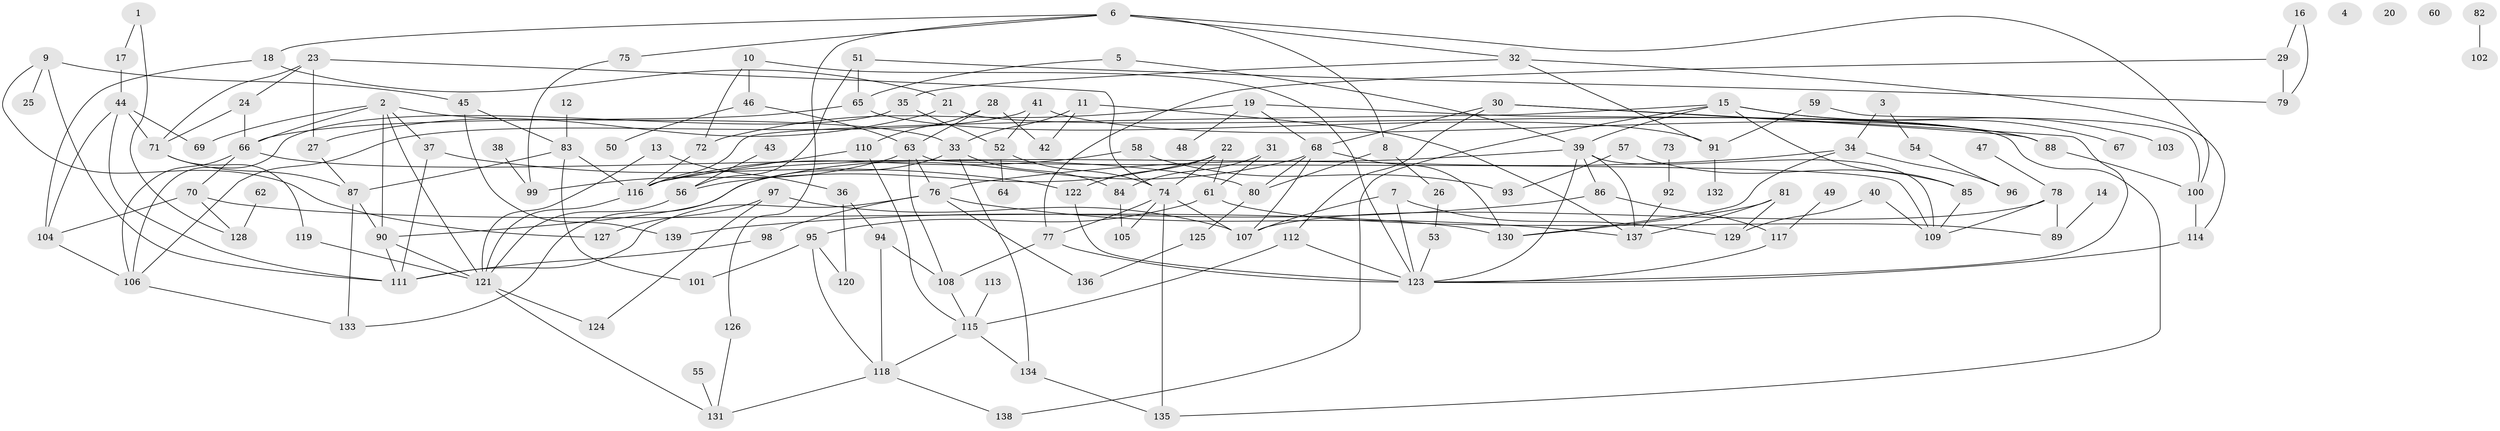 // Generated by graph-tools (version 1.1) at 2025/00/03/09/25 03:00:42]
// undirected, 139 vertices, 217 edges
graph export_dot {
graph [start="1"]
  node [color=gray90,style=filled];
  1;
  2;
  3;
  4;
  5;
  6;
  7;
  8;
  9;
  10;
  11;
  12;
  13;
  14;
  15;
  16;
  17;
  18;
  19;
  20;
  21;
  22;
  23;
  24;
  25;
  26;
  27;
  28;
  29;
  30;
  31;
  32;
  33;
  34;
  35;
  36;
  37;
  38;
  39;
  40;
  41;
  42;
  43;
  44;
  45;
  46;
  47;
  48;
  49;
  50;
  51;
  52;
  53;
  54;
  55;
  56;
  57;
  58;
  59;
  60;
  61;
  62;
  63;
  64;
  65;
  66;
  67;
  68;
  69;
  70;
  71;
  72;
  73;
  74;
  75;
  76;
  77;
  78;
  79;
  80;
  81;
  82;
  83;
  84;
  85;
  86;
  87;
  88;
  89;
  90;
  91;
  92;
  93;
  94;
  95;
  96;
  97;
  98;
  99;
  100;
  101;
  102;
  103;
  104;
  105;
  106;
  107;
  108;
  109;
  110;
  111;
  112;
  113;
  114;
  115;
  116;
  117;
  118;
  119;
  120;
  121;
  122;
  123;
  124;
  125;
  126;
  127;
  128;
  129;
  130;
  131;
  132;
  133;
  134;
  135;
  136;
  137;
  138;
  139;
  1 -- 17;
  1 -- 128;
  2 -- 33;
  2 -- 37;
  2 -- 66;
  2 -- 69;
  2 -- 90;
  2 -- 121;
  3 -- 34;
  3 -- 54;
  5 -- 39;
  5 -- 65;
  6 -- 8;
  6 -- 18;
  6 -- 32;
  6 -- 75;
  6 -- 100;
  6 -- 126;
  7 -- 107;
  7 -- 123;
  7 -- 129;
  8 -- 26;
  8 -- 80;
  9 -- 25;
  9 -- 45;
  9 -- 111;
  9 -- 127;
  10 -- 46;
  10 -- 72;
  10 -- 123;
  11 -- 33;
  11 -- 42;
  11 -- 137;
  12 -- 83;
  13 -- 36;
  13 -- 121;
  14 -- 89;
  15 -- 39;
  15 -- 67;
  15 -- 85;
  15 -- 103;
  15 -- 116;
  15 -- 138;
  16 -- 29;
  16 -- 79;
  17 -- 44;
  18 -- 21;
  18 -- 104;
  19 -- 48;
  19 -- 68;
  19 -- 72;
  19 -- 88;
  21 -- 27;
  21 -- 135;
  22 -- 56;
  22 -- 61;
  22 -- 74;
  22 -- 122;
  23 -- 24;
  23 -- 27;
  23 -- 71;
  23 -- 74;
  24 -- 66;
  24 -- 71;
  26 -- 53;
  27 -- 87;
  28 -- 42;
  28 -- 63;
  28 -- 110;
  29 -- 77;
  29 -- 79;
  30 -- 68;
  30 -- 88;
  30 -- 112;
  30 -- 123;
  31 -- 61;
  31 -- 84;
  32 -- 35;
  32 -- 91;
  32 -- 114;
  33 -- 84;
  33 -- 133;
  33 -- 134;
  34 -- 76;
  34 -- 96;
  34 -- 130;
  35 -- 52;
  35 -- 106;
  36 -- 94;
  36 -- 120;
  37 -- 111;
  37 -- 122;
  38 -- 99;
  39 -- 86;
  39 -- 109;
  39 -- 116;
  39 -- 123;
  39 -- 137;
  40 -- 109;
  40 -- 129;
  41 -- 52;
  41 -- 88;
  41 -- 106;
  43 -- 56;
  44 -- 69;
  44 -- 71;
  44 -- 104;
  44 -- 111;
  45 -- 83;
  45 -- 139;
  46 -- 50;
  46 -- 63;
  47 -- 78;
  49 -- 117;
  51 -- 56;
  51 -- 65;
  51 -- 79;
  52 -- 64;
  52 -- 74;
  53 -- 123;
  54 -- 96;
  55 -- 131;
  56 -- 121;
  57 -- 85;
  57 -- 93;
  58 -- 93;
  58 -- 116;
  59 -- 91;
  59 -- 100;
  61 -- 89;
  61 -- 95;
  62 -- 128;
  63 -- 76;
  63 -- 99;
  63 -- 108;
  63 -- 109;
  65 -- 66;
  65 -- 91;
  66 -- 70;
  66 -- 80;
  66 -- 106;
  68 -- 80;
  68 -- 90;
  68 -- 107;
  68 -- 130;
  70 -- 104;
  70 -- 128;
  70 -- 130;
  71 -- 87;
  71 -- 119;
  72 -- 116;
  73 -- 92;
  74 -- 77;
  74 -- 105;
  74 -- 107;
  74 -- 135;
  75 -- 99;
  76 -- 98;
  76 -- 111;
  76 -- 136;
  76 -- 137;
  77 -- 108;
  77 -- 123;
  78 -- 89;
  78 -- 107;
  78 -- 109;
  80 -- 125;
  81 -- 129;
  81 -- 130;
  81 -- 137;
  82 -- 102;
  83 -- 87;
  83 -- 101;
  83 -- 116;
  84 -- 105;
  85 -- 109;
  86 -- 117;
  86 -- 139;
  87 -- 90;
  87 -- 133;
  88 -- 100;
  90 -- 111;
  90 -- 121;
  91 -- 132;
  92 -- 137;
  94 -- 108;
  94 -- 118;
  95 -- 101;
  95 -- 118;
  95 -- 120;
  97 -- 107;
  97 -- 124;
  97 -- 127;
  98 -- 111;
  100 -- 114;
  104 -- 106;
  106 -- 133;
  108 -- 115;
  110 -- 115;
  110 -- 116;
  112 -- 115;
  112 -- 123;
  113 -- 115;
  114 -- 123;
  115 -- 118;
  115 -- 134;
  116 -- 121;
  117 -- 123;
  118 -- 131;
  118 -- 138;
  119 -- 121;
  121 -- 124;
  121 -- 131;
  122 -- 123;
  125 -- 136;
  126 -- 131;
  134 -- 135;
}
